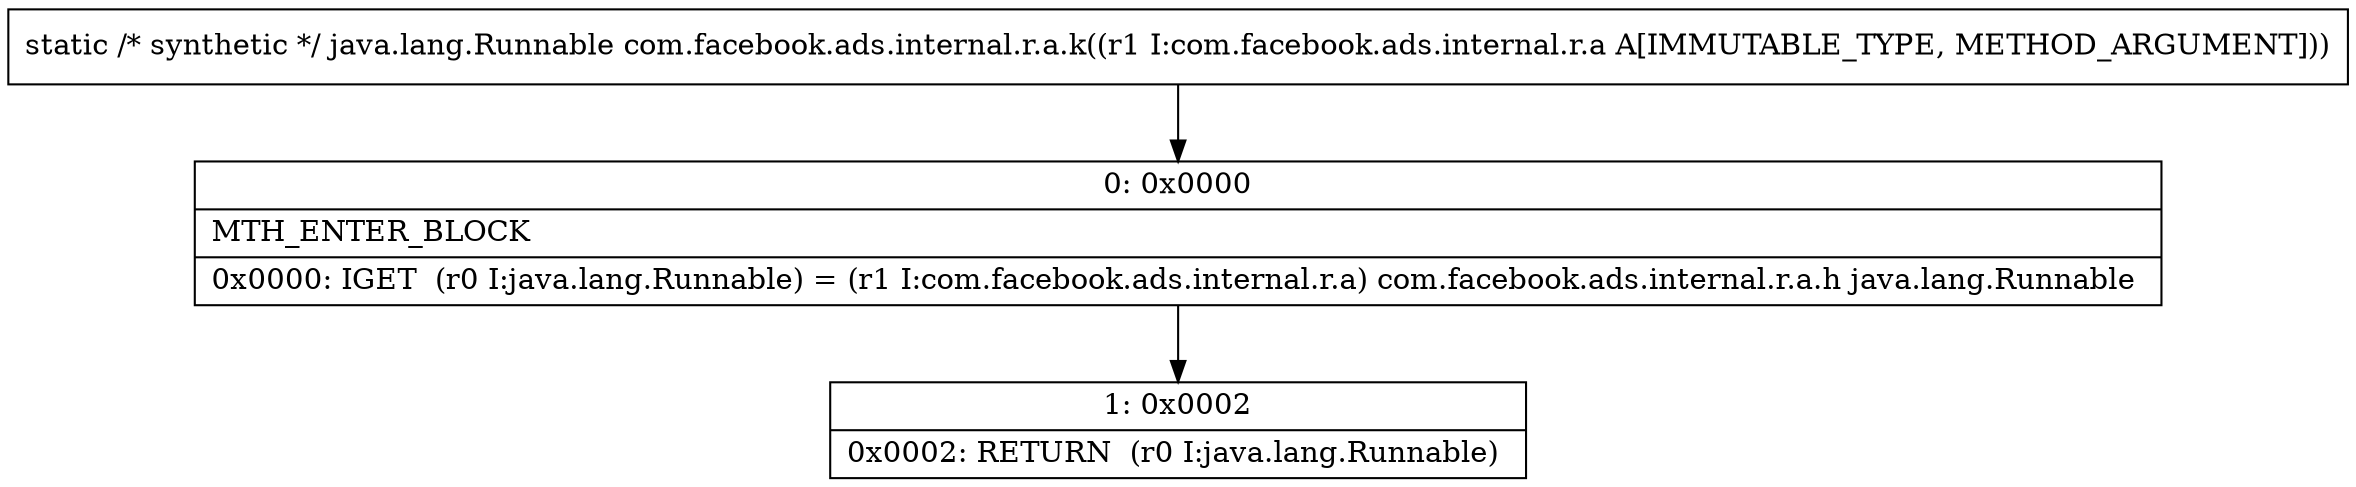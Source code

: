 digraph "CFG forcom.facebook.ads.internal.r.a.k(Lcom\/facebook\/ads\/internal\/r\/a;)Ljava\/lang\/Runnable;" {
Node_0 [shape=record,label="{0\:\ 0x0000|MTH_ENTER_BLOCK\l|0x0000: IGET  (r0 I:java.lang.Runnable) = (r1 I:com.facebook.ads.internal.r.a) com.facebook.ads.internal.r.a.h java.lang.Runnable \l}"];
Node_1 [shape=record,label="{1\:\ 0x0002|0x0002: RETURN  (r0 I:java.lang.Runnable) \l}"];
MethodNode[shape=record,label="{static \/* synthetic *\/ java.lang.Runnable com.facebook.ads.internal.r.a.k((r1 I:com.facebook.ads.internal.r.a A[IMMUTABLE_TYPE, METHOD_ARGUMENT])) }"];
MethodNode -> Node_0;
Node_0 -> Node_1;
}

